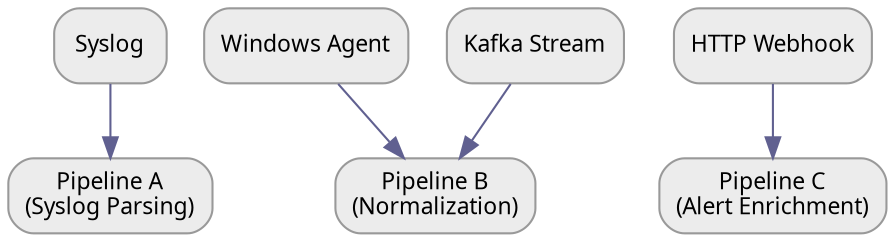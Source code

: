 digraph DeviceToPipeline {
  graph [fontname="Calibri"];
  node [shape=box, style="rounded,filled", fontname="Calibri", fontsize=11, fillcolor="#ececec", color="#999999"];
  edge [fontname="Calibri", fontsize=10, color="#606090"];

  Syslog [label="Syslog"];
  Winlogbeat [label="Windows Agent"];
  Kafka [label="Kafka Stream"];
  HTTP [label="HTTP Webhook"];

  P1 [label="Pipeline A\n(Syslog Parsing)"];
  P2 [label="Pipeline B\n(Normalization)"];
  P3 [label="Pipeline C\n(Alert Enrichment)"];

  Syslog -> P1;
  Winlogbeat -> P2;
  Kafka -> P2;
  HTTP -> P3;
}
